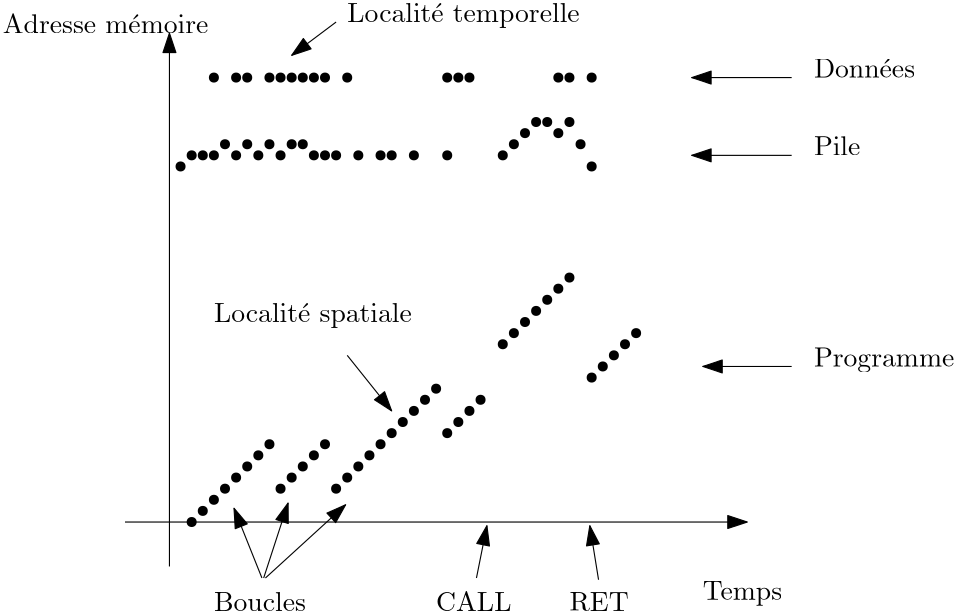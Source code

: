 <?xml version="1.0"?>
<!DOCTYPE ipe SYSTEM "ipe.dtd">
<ipe version="70107" creator="Ipe 7.1.8">
<info created="D:20150829204722" modified="D:20160905091749"/>
<ipestyle name="basic">
<symbol name="arrow/arc(spx)">
<path stroke="sym-stroke" fill="sym-stroke" pen="sym-pen">
0 0 m
-1 0.333 l
-1 -0.333 l
h
</path>
</symbol>
<symbol name="arrow/farc(spx)">
<path stroke="sym-stroke" fill="white" pen="sym-pen">
0 0 m
-1 0.333 l
-1 -0.333 l
h
</path>
</symbol>
<symbol name="arrow/ptarc(spx)">
<path stroke="sym-stroke" fill="sym-stroke" pen="sym-pen">
0 0 m
-1 0.333 l
-0.8 0 l
-1 -0.333 l
h
</path>
</symbol>
<symbol name="arrow/fptarc(spx)">
<path stroke="sym-stroke" fill="white" pen="sym-pen">
0 0 m
-1 0.333 l
-0.8 0 l
-1 -0.333 l
h
</path>
</symbol>
<symbol name="mark/circle(sx)" transformations="translations">
<path fill="sym-stroke">
0.6 0 0 0.6 0 0 e
0.4 0 0 0.4 0 0 e
</path>
</symbol>
<symbol name="mark/disk(sx)" transformations="translations">
<path fill="sym-stroke">
0.6 0 0 0.6 0 0 e
</path>
</symbol>
<symbol name="mark/fdisk(sfx)" transformations="translations">
<group>
<path fill="sym-fill">
0.5 0 0 0.5 0 0 e
</path>
<path fill="sym-stroke" fillrule="eofill">
0.6 0 0 0.6 0 0 e
0.4 0 0 0.4 0 0 e
</path>
</group>
</symbol>
<symbol name="mark/box(sx)" transformations="translations">
<path fill="sym-stroke" fillrule="eofill">
-0.6 -0.6 m
0.6 -0.6 l
0.6 0.6 l
-0.6 0.6 l
h
-0.4 -0.4 m
0.4 -0.4 l
0.4 0.4 l
-0.4 0.4 l
h
</path>
</symbol>
<symbol name="mark/square(sx)" transformations="translations">
<path fill="sym-stroke">
-0.6 -0.6 m
0.6 -0.6 l
0.6 0.6 l
-0.6 0.6 l
h
</path>
</symbol>
<symbol name="mark/fsquare(sfx)" transformations="translations">
<group>
<path fill="sym-fill">
-0.5 -0.5 m
0.5 -0.5 l
0.5 0.5 l
-0.5 0.5 l
h
</path>
<path fill="sym-stroke" fillrule="eofill">
-0.6 -0.6 m
0.6 -0.6 l
0.6 0.6 l
-0.6 0.6 l
h
-0.4 -0.4 m
0.4 -0.4 l
0.4 0.4 l
-0.4 0.4 l
h
</path>
</group>
</symbol>
<symbol name="mark/cross(sx)" transformations="translations">
<group>
<path fill="sym-stroke">
-0.43 -0.57 m
0.57 0.43 l
0.43 0.57 l
-0.57 -0.43 l
h
</path>
<path fill="sym-stroke">
-0.43 0.57 m
0.57 -0.43 l
0.43 -0.57 l
-0.57 0.43 l
h
</path>
</group>
</symbol>
<symbol name="arrow/fnormal(spx)">
<path stroke="sym-stroke" fill="white" pen="sym-pen">
0 0 m
-1 0.333 l
-1 -0.333 l
h
</path>
</symbol>
<symbol name="arrow/pointed(spx)">
<path stroke="sym-stroke" fill="sym-stroke" pen="sym-pen">
0 0 m
-1 0.333 l
-0.8 0 l
-1 -0.333 l
h
</path>
</symbol>
<symbol name="arrow/fpointed(spx)">
<path stroke="sym-stroke" fill="white" pen="sym-pen">
0 0 m
-1 0.333 l
-0.8 0 l
-1 -0.333 l
h
</path>
</symbol>
<symbol name="arrow/linear(spx)">
<path stroke="sym-stroke" pen="sym-pen">
-1 0.333 m
0 0 l
-1 -0.333 l
</path>
</symbol>
<symbol name="arrow/fdouble(spx)">
<path stroke="sym-stroke" fill="white" pen="sym-pen">
0 0 m
-1 0.333 l
-1 -0.333 l
h
-1 0 m
-2 0.333 l
-2 -0.333 l
h
</path>
</symbol>
<symbol name="arrow/double(spx)">
<path stroke="sym-stroke" fill="sym-stroke" pen="sym-pen">
0 0 m
-1 0.333 l
-1 -0.333 l
h
-1 0 m
-2 0.333 l
-2 -0.333 l
h
</path>
</symbol>
<pen name="heavier" value="0.8"/>
<pen name="fat" value="1.2"/>
<pen name="ultrafat" value="2"/>
<symbolsize name="large" value="5"/>
<symbolsize name="small" value="2"/>
<symbolsize name="tiny" value="1.1"/>
<arrowsize name="large" value="10"/>
<arrowsize name="small" value="5"/>
<arrowsize name="tiny" value="3"/>
<color name="red" value="1 0 0"/>
<color name="green" value="0 1 0"/>
<color name="blue" value="0 0 1"/>
<color name="yellow" value="1 1 0"/>
<color name="orange" value="1 0.647 0"/>
<color name="gold" value="1 0.843 0"/>
<color name="purple" value="0.627 0.125 0.941"/>
<color name="gray" value="0.745"/>
<color name="brown" value="0.647 0.165 0.165"/>
<color name="navy" value="0 0 0.502"/>
<color name="pink" value="1 0.753 0.796"/>
<color name="seagreen" value="0.18 0.545 0.341"/>
<color name="turquoise" value="0.251 0.878 0.816"/>
<color name="violet" value="0.933 0.51 0.933"/>
<color name="darkblue" value="0 0 0.545"/>
<color name="darkcyan" value="0 0.545 0.545"/>
<color name="darkgray" value="0.663"/>
<color name="darkgreen" value="0 0.392 0"/>
<color name="darkmagenta" value="0.545 0 0.545"/>
<color name="darkorange" value="1 0.549 0"/>
<color name="darkred" value="0.545 0 0"/>
<color name="lightblue" value="0.678 0.847 0.902"/>
<color name="lightcyan" value="0.878 1 1"/>
<color name="lightgray" value="0.827"/>
<color name="lightgreen" value="0.565 0.933 0.565"/>
<color name="lightyellow" value="1 1 0.878"/>
<dashstyle name="dashed" value="[4] 0"/>
<dashstyle name="dotted" value="[1 3] 0"/>
<dashstyle name="dash dotted" value="[4 2 1 2] 0"/>
<dashstyle name="dash dot dotted" value="[4 2 1 2 1 2] 0"/>
<textsize name="large" value="\large"/>
<textsize name="small" value="\small"/>
<textsize name="tiny" value="\tiny"/>
<textsize name="Large" value="\Large"/>
<textsize name="LARGE" value="\LARGE"/>
<textsize name="huge" value="\huge"/>
<textsize name="Huge" value="\Huge"/>
<textsize name="footnote" value="\footnotesize"/>
<textstyle name="center" begin="\begin{center}" end="\end{center}"/>
<textstyle name="itemize" begin="\begin{itemize}" end="\end{itemize}"/>
<textstyle name="item" begin="\begin{itemize}\item{}" end="\end{itemize}"/>
<gridsize name="4 pts" value="4"/>
<gridsize name="8 pts (~3 mm)" value="8"/>
<gridsize name="16 pts (~6 mm)" value="16"/>
<gridsize name="32 pts (~12 mm)" value="32"/>
<gridsize name="10 pts (~3.5 mm)" value="10"/>
<gridsize name="20 pts (~7 mm)" value="20"/>
<gridsize name="14 pts (~5 mm)" value="14"/>
<gridsize name="28 pts (~10 mm)" value="28"/>
<gridsize name="56 pts (~20 mm)" value="56"/>
<anglesize name="90 deg" value="90"/>
<anglesize name="60 deg" value="60"/>
<anglesize name="45 deg" value="45"/>
<anglesize name="30 deg" value="30"/>
<anglesize name="22.5 deg" value="22.5"/>
<tiling name="falling" angle="-60" step="4" width="1"/>
<tiling name="rising" angle="30" step="4" width="1"/>
</ipestyle>
<page>
<layer name="alpha"/>
<view layers="alpha" active="alpha"/>
<path layer="alpha" stroke="black" arrow="normal/normal">
192 624 m
192 816 l
</path>
<path stroke="black" arrow="normal/normal">
176 640 m
400 640 l
</path>
<text transformations="translations" pos="384 612" stroke="black" type="label" width="28.56" height="6.815" depth="1.93" valign="baseline">Temps</text>
<text transformations="translations" pos="132 816" stroke="black" type="label" width="74.056" height="6.918" depth="0" valign="baseline">Adresse m{\&apos;e}moire</text>
<use name="mark/disk(sx)" pos="200 640" size="normal" stroke="black"/>
<use name="mark/disk(sx)" pos="204 644" size="normal" stroke="black"/>
<use name="mark/disk(sx)" pos="208 648" size="normal" stroke="black"/>
<use name="mark/disk(sx)" pos="212 652" size="normal" stroke="black"/>
<use name="mark/disk(sx)" pos="216 656" size="normal" stroke="black"/>
<use name="mark/disk(sx)" pos="220 660" size="normal" stroke="black"/>
<use name="mark/disk(sx)" pos="224 664" size="normal" stroke="black"/>
<use name="mark/disk(sx)" pos="228 668" size="normal" stroke="black"/>
<use name="mark/disk(sx)" pos="232 652" size="normal" stroke="black"/>
<use matrix="1 0 0 1 0 -4" name="mark/disk(sx)" pos="236 660" size="normal" stroke="black"/>
<use name="mark/disk(sx)" pos="240 660" size="normal" stroke="black"/>
<use name="mark/disk(sx)" pos="244 664" size="normal" stroke="black"/>
<use name="mark/disk(sx)" pos="248 668" size="normal" stroke="black"/>
<use matrix="1 0 0 1 -4 0" name="mark/disk(sx)" pos="256 652" size="normal" stroke="black"/>
<use matrix="1 0 0 1 -4 0" name="mark/disk(sx)" pos="260 656" size="normal" stroke="black"/>
<use matrix="1 0 0 1 -4 0" name="mark/disk(sx)" pos="264 660" size="normal" stroke="black"/>
<use matrix="1 0 0 1 -4 0" name="mark/disk(sx)" pos="268 664" size="normal" stroke="black"/>
<use matrix="1 0 0 1 -4 0" name="mark/disk(sx)" pos="272 668" size="normal" stroke="black"/>
<use name="mark/disk(sx)" pos="272 672" size="normal" stroke="black"/>
<use name="mark/disk(sx)" pos="276 676" size="normal" stroke="black"/>
<use name="mark/disk(sx)" pos="280 680" size="normal" stroke="black"/>
<use name="mark/disk(sx)" pos="284 684" size="normal" stroke="black"/>
<use name="mark/disk(sx)" pos="288 688" size="normal" stroke="black"/>
<use name="mark/disk(sx)" pos="292 672" size="normal" stroke="black"/>
<use name="mark/disk(sx)" pos="296 676" size="normal" stroke="black"/>
<use name="mark/disk(sx)" pos="300 680" size="normal" stroke="black"/>
<use name="mark/disk(sx)" pos="304 684" size="normal" stroke="black"/>
<use name="mark/disk(sx)" pos="196 768" size="normal" stroke="black"/>
<use name="mark/disk(sx)" pos="200 772" size="normal" stroke="black"/>
<use name="mark/disk(sx)" pos="204 772" size="normal" stroke="black"/>
<use name="mark/disk(sx)" pos="208 772" size="normal" stroke="black"/>
<use name="mark/disk(sx)" pos="212 776" size="normal" stroke="black"/>
<use name="mark/disk(sx)" pos="216 772" size="normal" stroke="black"/>
<use name="mark/disk(sx)" pos="220 776" size="normal" stroke="black"/>
<use matrix="1 0 0 1 4 0" name="mark/disk(sx)" pos="220 772" size="normal" stroke="black"/>
<use name="mark/disk(sx)" pos="228 776" size="normal" stroke="black"/>
<use name="mark/disk(sx)" pos="232 772" size="normal" stroke="black"/>
<use name="mark/disk(sx)" pos="236 776" size="normal" stroke="black"/>
<use name="mark/disk(sx)" pos="312 704" size="normal" stroke="black"/>
<use name="mark/disk(sx)" pos="316 708" size="normal" stroke="black"/>
<use name="mark/disk(sx)" pos="320 712" size="normal" stroke="black"/>
<use name="mark/disk(sx)" pos="324 716" size="normal" stroke="black"/>
<use name="mark/disk(sx)" pos="328 720" size="normal" stroke="black"/>
<use name="mark/disk(sx)" pos="332 724" size="normal" stroke="black"/>
<use name="mark/disk(sx)" pos="336 728" size="normal" stroke="black"/>
<use name="mark/disk(sx)" pos="344 692" size="normal" stroke="black"/>
<use name="mark/disk(sx)" pos="348 696" size="normal" stroke="black"/>
<use name="mark/disk(sx)" pos="352 700" size="normal" stroke="black"/>
<use name="mark/disk(sx)" pos="356 704" size="normal" stroke="black"/>
<use matrix="1 0 0 1 0 4" name="mark/disk(sx)" pos="360 704" size="normal" stroke="black"/>
<use name="mark/disk(sx)" pos="240 776" size="normal" stroke="black"/>
<use name="mark/disk(sx)" pos="244 772" size="normal" stroke="black"/>
<use name="mark/disk(sx)" pos="248 772" size="normal" stroke="black"/>
<use name="mark/disk(sx)" pos="252 772" size="normal" stroke="black"/>
<use name="mark/disk(sx)" pos="260 772" size="normal" stroke="black"/>
<use name="mark/disk(sx)" pos="268 772" size="normal" stroke="black"/>
<use name="mark/disk(sx)" pos="272 772" size="normal" stroke="black"/>
<use name="mark/disk(sx)" pos="280 772" size="normal" stroke="black"/>
<use name="mark/disk(sx)" pos="292 772" size="normal" stroke="black"/>
<use name="mark/disk(sx)" pos="312 772" size="normal" stroke="black"/>
<use name="mark/disk(sx)" pos="316 776" size="normal" stroke="black"/>
<use matrix="1 0 0 1 0 4" name="mark/disk(sx)" pos="320 776" size="normal" stroke="black"/>
<use name="mark/disk(sx)" pos="324 784" size="normal" stroke="black"/>
<use name="mark/disk(sx)" pos="328 784" size="normal" stroke="black"/>
<use name="mark/disk(sx)" pos="332 780" size="normal" stroke="black"/>
<use name="mark/disk(sx)" pos="336 784" size="normal" stroke="black"/>
<use name="mark/disk(sx)" pos="340 776" size="normal" stroke="black"/>
<use name="mark/disk(sx)" pos="344 768" size="normal" stroke="black"/>
<path stroke="black" arrow="normal/normal">
416 772 m
380 772 l
</path>
<path stroke="black" arrow="normal/normal">
416 696 m
384 696 l
</path>
<text transformations="translations" pos="424 772" stroke="black" type="label" width="16.743" height="6.918" depth="0" valign="baseline">Pile</text>
<text transformations="translations" pos="424 696" stroke="black" type="label" width="50.561" height="6.815" depth="1.93" valign="baseline">Programme</text>
<use name="mark/disk(sx)" pos="208 800" size="normal" stroke="black"/>
<use name="mark/disk(sx)" pos="220 800" size="normal" stroke="black"/>
<use name="mark/disk(sx)" pos="228 800" size="normal" stroke="black"/>
<use name="mark/disk(sx)" pos="216 800" size="normal" stroke="black"/>
<use name="mark/disk(sx)" pos="232 800" size="normal" stroke="black"/>
<use name="mark/disk(sx)" pos="236 800" size="normal" stroke="black"/>
<use name="mark/disk(sx)" pos="240 800" size="normal" stroke="black"/>
<use name="mark/disk(sx)" pos="248 800" size="normal" stroke="black"/>
<use name="mark/disk(sx)" pos="256 800" size="normal" stroke="black"/>
<use name="mark/disk(sx)" pos="244 800" size="normal" stroke="black"/>
<use name="mark/disk(sx)" pos="292 800" size="normal" stroke="black"/>
<use name="mark/disk(sx)" pos="296 800" size="normal" stroke="black"/>
<use name="mark/disk(sx)" pos="300 800" size="normal" stroke="black"/>
<use name="mark/disk(sx)" pos="332 800" size="normal" stroke="black"/>
<use name="mark/disk(sx)" pos="336 800" size="normal" stroke="black"/>
<use name="mark/disk(sx)" pos="344 800" size="normal" stroke="black"/>
<path matrix="1 0 0 1 0 28" stroke="black" arrow="normal/normal">
416 772 m
380 772 l
</path>
<text matrix="1 0 0 1 0 28" transformations="translations" pos="424 772" stroke="black" type="label" width="36.447" height="6.918" depth="0" valign="baseline">Donn{\&apos;e}es</text>
<path stroke="black" arrow="normal/normal">
252 820 m
236 808 l
</path>
<text transformations="translations" pos="256 820" stroke="black" type="label" width="83.742" height="6.926" depth="1.93" valign="baseline">Localit{\&apos;e} temporelle</text>
<text matrix="1 0 0 1 -48 -108" transformations="translations" pos="256 820" stroke="black" type="label" width="71.316" height="6.926" depth="1.93" valign="baseline">Localit{\&apos;e} spatiale</text>
<path stroke="black" arrow="normal/normal">
256 700 m
272 680 l
</path>
<text matrix="1 0 0 1 -16 -16" transformations="translations" pos="304 624" stroke="black" type="label" width="27.121" height="6.808" depth="0" valign="baseline">CALL</text>
<text matrix="1 0 0 1 0 -16" transformations="translations" pos="336 624" stroke="black" type="label" width="21.309" height="6.808" depth="0" valign="baseline">RET</text>
<text matrix="1 0 0 1 0 -16" transformations="translations" pos="208 624" stroke="black" type="label" width="33.126" height="6.918" depth="0" valign="baseline">Boucles</text>
<path stroke="black" arrow="normal/normal">
225.294 619.846 m
215.247 644.961 l
</path>
<path stroke="black" arrow="normal/normal">
225.921 619.846 m
234.712 646.845 l
</path>
<path stroke="black" arrow="normal/normal">
226.549 619.846 m
255.432 646.217 l
</path>
<path stroke="black" arrow="normal/normal">
302.523 619.846 m
306.29 638.682 l
</path>
<path stroke="black" arrow="normal/normal">
346.475 619.218 m
343.335 638.682 l
</path>
</page>
</ipe>
